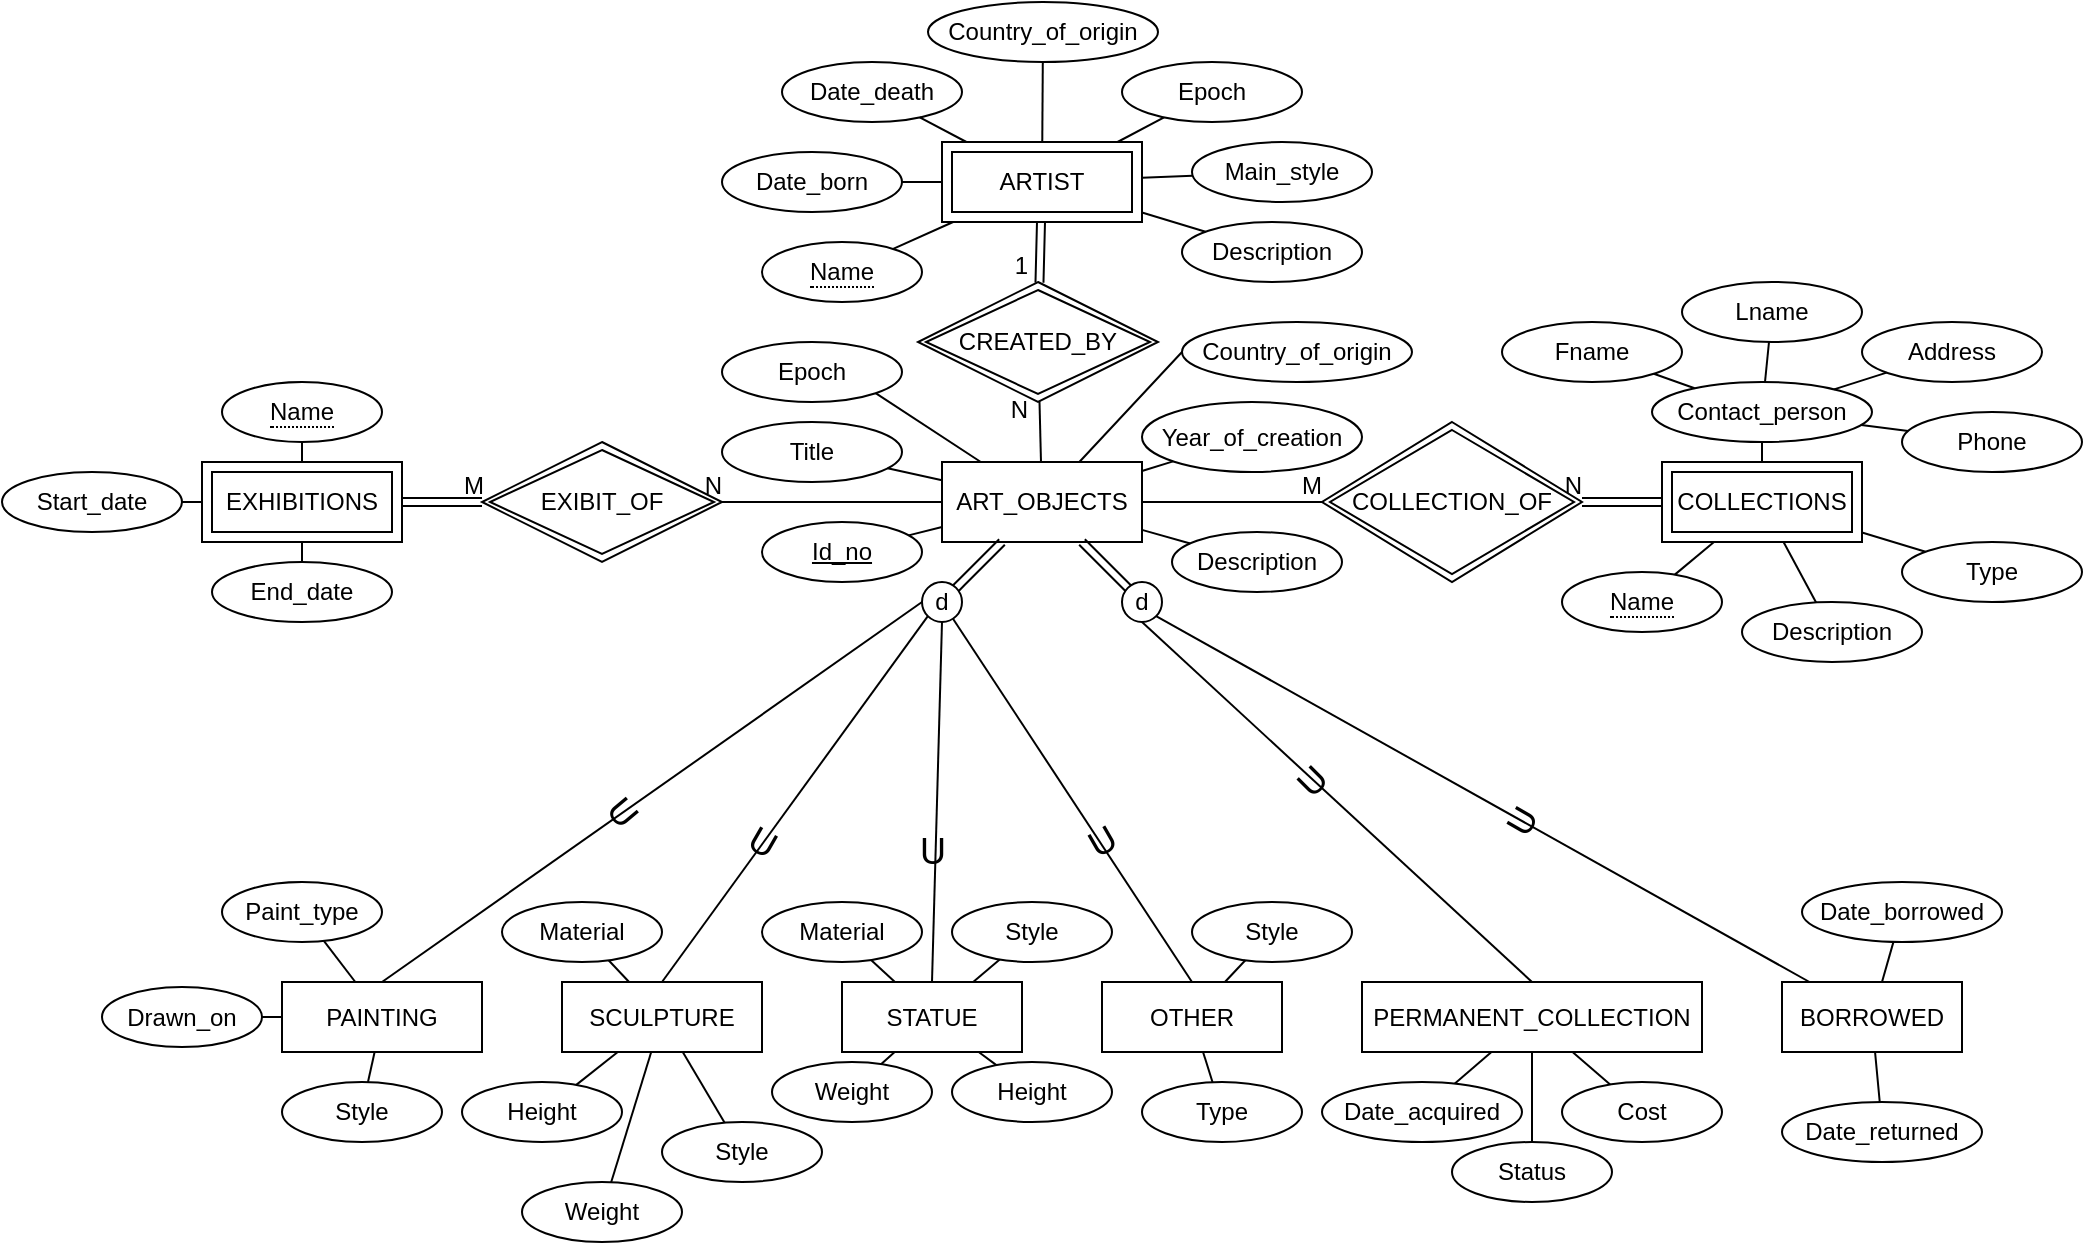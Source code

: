 <mxfile>
    <diagram id="CpEoeb-xe6c2a1d1m8OD" name="Page-1">
        <mxGraphModel dx="1072" dy="563" grid="1" gridSize="10" guides="1" tooltips="1" connect="1" arrows="1" fold="1" page="1" pageScale="1" pageWidth="1100" pageHeight="850" math="0" shadow="0">
            <root>
                <mxCell id="0"/>
                <mxCell id="1" parent="0"/>
                <mxCell id="3" value="ART_OBJECTS" style="whiteSpace=wrap;html=1;align=center;" parent="1" vertex="1">
                    <mxGeometry x="500" y="250" width="100" height="40" as="geometry"/>
                </mxCell>
                <mxCell id="4" value="" style="shape=link;html=1;rounded=0;startArrow=none;" parent="1" source="12" target="3" edge="1">
                    <mxGeometry relative="1" as="geometry">
                        <mxPoint x="500" y="320" as="sourcePoint"/>
                        <mxPoint x="540" y="340" as="targetPoint"/>
                        <Array as="points">
                            <mxPoint x="510" y="310"/>
                        </Array>
                    </mxGeometry>
                </mxCell>
                <mxCell id="7" value="" style="shape=link;html=1;rounded=0;" parent="1" source="3" edge="1">
                    <mxGeometry relative="1" as="geometry">
                        <mxPoint x="500" y="390" as="sourcePoint"/>
                        <mxPoint x="600" y="320" as="targetPoint"/>
                    </mxGeometry>
                </mxCell>
                <mxCell id="14" value="d" style="ellipse;whiteSpace=wrap;html=1;aspect=fixed;" parent="1" vertex="1">
                    <mxGeometry x="590" y="310" width="20" height="20" as="geometry"/>
                </mxCell>
                <mxCell id="16" value="" style="shape=link;html=1;rounded=0;endArrow=none;" parent="1" target="12" edge="1">
                    <mxGeometry relative="1" as="geometry">
                        <mxPoint x="500" y="320" as="sourcePoint"/>
                        <mxPoint x="530" y="290" as="targetPoint"/>
                        <Array as="points"/>
                    </mxGeometry>
                </mxCell>
                <mxCell id="12" value="d" style="ellipse;whiteSpace=wrap;html=1;aspect=fixed;" parent="1" vertex="1">
                    <mxGeometry x="490" y="310" width="20" height="20" as="geometry"/>
                </mxCell>
                <mxCell id="17" value="" style="endArrow=none;html=1;rounded=0;entryX=0.5;entryY=0;entryDx=0;entryDy=0;" parent="1" target="21" edge="1">
                    <mxGeometry relative="1" as="geometry">
                        <mxPoint x="500" y="330" as="sourcePoint"/>
                        <mxPoint x="500" y="400" as="targetPoint"/>
                    </mxGeometry>
                </mxCell>
                <mxCell id="18" value="" style="endArrow=none;html=1;rounded=0;exitX=0.5;exitY=1;exitDx=0;exitDy=0;entryX=0.5;entryY=0;entryDx=0;entryDy=0;" parent="1" source="14" target="28" edge="1">
                    <mxGeometry relative="1" as="geometry">
                        <mxPoint x="500" y="390" as="sourcePoint"/>
                        <mxPoint x="610" y="490" as="targetPoint"/>
                    </mxGeometry>
                </mxCell>
                <mxCell id="19" value="" style="endArrow=none;html=1;rounded=0;entryX=0;entryY=1;entryDx=0;entryDy=0;exitX=0.5;exitY=0;exitDx=0;exitDy=0;" parent="1" source="23" target="12" edge="1">
                    <mxGeometry relative="1" as="geometry">
                        <mxPoint x="430" y="400" as="sourcePoint"/>
                        <mxPoint x="660" y="390" as="targetPoint"/>
                    </mxGeometry>
                </mxCell>
                <mxCell id="20" value="" style="endArrow=none;html=1;rounded=0;exitX=0;exitY=0.5;exitDx=0;exitDy=0;entryX=0.5;entryY=0;entryDx=0;entryDy=0;" parent="1" source="12" target="24" edge="1">
                    <mxGeometry relative="1" as="geometry">
                        <mxPoint x="500" y="390" as="sourcePoint"/>
                        <mxPoint x="340" y="400" as="targetPoint"/>
                    </mxGeometry>
                </mxCell>
                <mxCell id="21" value="STATUE" style="whiteSpace=wrap;html=1;align=center;" parent="1" vertex="1">
                    <mxGeometry x="450" y="510" width="90" height="35" as="geometry"/>
                </mxCell>
                <mxCell id="23" value="SCULPTURE" style="whiteSpace=wrap;html=1;align=center;" parent="1" vertex="1">
                    <mxGeometry x="310" y="510" width="100" height="35" as="geometry"/>
                </mxCell>
                <mxCell id="24" value="PAINTING" style="whiteSpace=wrap;html=1;align=center;" parent="1" vertex="1">
                    <mxGeometry x="170" y="510" width="100" height="35" as="geometry"/>
                </mxCell>
                <mxCell id="28" value="PERMANENT_COLLECTION" style="whiteSpace=wrap;html=1;align=center;" parent="1" vertex="1">
                    <mxGeometry x="710" y="510" width="170" height="35" as="geometry"/>
                </mxCell>
                <mxCell id="29" value="" style="endArrow=none;html=1;rounded=0;exitX=1;exitY=1;exitDx=0;exitDy=0;" parent="1" source="14" target="30" edge="1">
                    <mxGeometry relative="1" as="geometry">
                        <mxPoint x="380" y="390" as="sourcePoint"/>
                        <mxPoint x="730" y="510" as="targetPoint"/>
                    </mxGeometry>
                </mxCell>
                <mxCell id="30" value="BORROWED" style="whiteSpace=wrap;html=1;align=center;" parent="1" vertex="1">
                    <mxGeometry x="920" y="510" width="90" height="35" as="geometry"/>
                </mxCell>
                <mxCell id="31" value="OTHER" style="whiteSpace=wrap;html=1;align=center;" parent="1" vertex="1">
                    <mxGeometry x="580" y="510" width="90" height="35" as="geometry"/>
                </mxCell>
                <mxCell id="32" value="" style="endArrow=none;html=1;rounded=0;entryX=0.5;entryY=0;entryDx=0;entryDy=0;" parent="1" source="12" target="31" edge="1">
                    <mxGeometry relative="1" as="geometry">
                        <mxPoint x="490" y="490" as="sourcePoint"/>
                        <mxPoint x="650" y="490" as="targetPoint"/>
                    </mxGeometry>
                </mxCell>
                <mxCell id="33" value="Id_no" style="ellipse;whiteSpace=wrap;html=1;align=center;fontStyle=4;" parent="1" vertex="1">
                    <mxGeometry x="410" y="280" width="80" height="30" as="geometry"/>
                </mxCell>
                <mxCell id="37" value="Year_of_creation" style="ellipse;whiteSpace=wrap;html=1;align=center;" parent="1" vertex="1">
                    <mxGeometry x="600" y="220" width="110" height="35" as="geometry"/>
                </mxCell>
                <mxCell id="38" value="Title" style="ellipse;whiteSpace=wrap;html=1;align=center;" parent="1" vertex="1">
                    <mxGeometry x="390" y="230" width="90" height="30" as="geometry"/>
                </mxCell>
                <mxCell id="39" value="Description" style="ellipse;whiteSpace=wrap;html=1;align=center;" parent="1" vertex="1">
                    <mxGeometry x="615" y="285" width="85" height="30" as="geometry"/>
                </mxCell>
                <mxCell id="40" value="" style="endArrow=none;html=1;rounded=0;" parent="1" source="33" target="3" edge="1">
                    <mxGeometry relative="1" as="geometry">
                        <mxPoint x="500" y="410" as="sourcePoint"/>
                        <mxPoint x="660" y="410" as="targetPoint"/>
                    </mxGeometry>
                </mxCell>
                <mxCell id="42" value="" style="endArrow=none;html=1;rounded=0;" parent="1" source="38" target="3" edge="1">
                    <mxGeometry relative="1" as="geometry">
                        <mxPoint x="500" y="410" as="sourcePoint"/>
                        <mxPoint x="660" y="410" as="targetPoint"/>
                    </mxGeometry>
                </mxCell>
                <mxCell id="43" value="" style="endArrow=none;html=1;rounded=0;" parent="1" source="37" target="3" edge="1">
                    <mxGeometry relative="1" as="geometry">
                        <mxPoint x="500" y="410" as="sourcePoint"/>
                        <mxPoint x="660" y="410" as="targetPoint"/>
                    </mxGeometry>
                </mxCell>
                <mxCell id="44" value="" style="endArrow=none;html=1;rounded=0;" parent="1" source="39" target="3" edge="1">
                    <mxGeometry relative="1" as="geometry">
                        <mxPoint x="500" y="410" as="sourcePoint"/>
                        <mxPoint x="660" y="410" as="targetPoint"/>
                    </mxGeometry>
                </mxCell>
                <mxCell id="45" value="Paint_type" style="ellipse;whiteSpace=wrap;html=1;align=center;" parent="1" vertex="1">
                    <mxGeometry x="140" y="460" width="80" height="30" as="geometry"/>
                </mxCell>
                <mxCell id="46" value="Drawn_on" style="ellipse;whiteSpace=wrap;html=1;align=center;" parent="1" vertex="1">
                    <mxGeometry x="80" y="512.5" width="80" height="30" as="geometry"/>
                </mxCell>
                <mxCell id="47" value="Style" style="ellipse;whiteSpace=wrap;html=1;align=center;" parent="1" vertex="1">
                    <mxGeometry x="170" y="560" width="80" height="30" as="geometry"/>
                </mxCell>
                <mxCell id="48" value="" style="endArrow=none;html=1;rounded=0;" parent="1" source="45" target="24" edge="1">
                    <mxGeometry relative="1" as="geometry">
                        <mxPoint x="160" y="410" as="sourcePoint"/>
                        <mxPoint x="320" y="410" as="targetPoint"/>
                    </mxGeometry>
                </mxCell>
                <mxCell id="49" value="" style="endArrow=none;html=1;rounded=0;" parent="1" source="46" target="24" edge="1">
                    <mxGeometry relative="1" as="geometry">
                        <mxPoint x="160" y="410" as="sourcePoint"/>
                        <mxPoint x="320" y="410" as="targetPoint"/>
                    </mxGeometry>
                </mxCell>
                <mxCell id="50" value="" style="endArrow=none;html=1;rounded=0;" parent="1" source="47" target="24" edge="1">
                    <mxGeometry relative="1" as="geometry">
                        <mxPoint x="160" y="410" as="sourcePoint"/>
                        <mxPoint x="320" y="410" as="targetPoint"/>
                    </mxGeometry>
                </mxCell>
                <mxCell id="51" value="" style="endArrow=none;html=1;rounded=0;" parent="1" source="23" target="52" edge="1">
                    <mxGeometry relative="1" as="geometry">
                        <mxPoint x="300" y="410" as="sourcePoint"/>
                        <mxPoint x="300" y="570" as="targetPoint"/>
                    </mxGeometry>
                </mxCell>
                <mxCell id="52" value="Material" style="ellipse;whiteSpace=wrap;html=1;align=center;" parent="1" vertex="1">
                    <mxGeometry x="280" y="470" width="80" height="30" as="geometry"/>
                </mxCell>
                <mxCell id="53" value="" style="endArrow=none;html=1;rounded=0;" parent="1" source="23" target="56" edge="1">
                    <mxGeometry relative="1" as="geometry">
                        <mxPoint x="130" y="410" as="sourcePoint"/>
                        <mxPoint x="320" y="610" as="targetPoint"/>
                    </mxGeometry>
                </mxCell>
                <mxCell id="54" value="" style="endArrow=none;html=1;rounded=0;" parent="1" source="23" target="58" edge="1">
                    <mxGeometry relative="1" as="geometry">
                        <mxPoint x="130" y="410" as="sourcePoint"/>
                        <mxPoint x="390" y="620" as="targetPoint"/>
                    </mxGeometry>
                </mxCell>
                <mxCell id="55" value="" style="endArrow=none;html=1;rounded=0;" parent="1" source="23" target="59" edge="1">
                    <mxGeometry relative="1" as="geometry">
                        <mxPoint x="130" y="410" as="sourcePoint"/>
                        <mxPoint x="400" y="590" as="targetPoint"/>
                    </mxGeometry>
                </mxCell>
                <mxCell id="56" value="Height&lt;span style=&quot;color: rgba(0, 0, 0, 0); font-family: monospace; font-size: 0px; text-align: start;&quot;&gt;%3CmxGraphModel%3E%3Croot%3E%3CmxCell%20id%3D%220%22%2F%3E%3CmxCell%20id%3D%221%22%20parent%3D%220%22%2F%3E%3CmxCell%20id%3D%222%22%20value%3D%22Paint_type%22%20style%3D%22ellipse%3BwhiteSpace%3Dwrap%3Bhtml%3D1%3Balign%3Dcenter%3B%22%20vertex%3D%221%22%20parent%3D%221%22%3E%3CmxGeometry%20x%3D%22110%22%20y%3D%22570%22%20width%3D%2280%22%20height%3D%2230%22%20as%3D%22geometry%22%2F%3E%3C%2FmxCell%3E%3C%2Froot%3E%3C%2FmxGraphModel%3E&lt;/span&gt;" style="ellipse;whiteSpace=wrap;html=1;align=center;" parent="1" vertex="1">
                    <mxGeometry x="260" y="560" width="80" height="30" as="geometry"/>
                </mxCell>
                <mxCell id="58" value="Weight" style="ellipse;whiteSpace=wrap;html=1;align=center;" parent="1" vertex="1">
                    <mxGeometry x="290" y="610" width="80" height="30" as="geometry"/>
                </mxCell>
                <mxCell id="59" value="Style" style="ellipse;whiteSpace=wrap;html=1;align=center;" parent="1" vertex="1">
                    <mxGeometry x="360" y="580" width="80" height="30" as="geometry"/>
                </mxCell>
                <mxCell id="61" value="Material" style="ellipse;whiteSpace=wrap;html=1;align=center;" parent="1" vertex="1">
                    <mxGeometry x="410" y="470" width="80" height="30" as="geometry"/>
                </mxCell>
                <mxCell id="62" value="Height&lt;span style=&quot;color: rgba(0, 0, 0, 0); font-family: monospace; font-size: 0px; text-align: start;&quot;&gt;%3CmxGraphModel%3E%3Croot%3E%3CmxCell%20id%3D%220%22%2F%3E%3CmxCell%20id%3D%221%22%20parent%3D%220%22%2F%3E%3CmxCell%20id%3D%222%22%20value%3D%22Paint_type%22%20style%3D%22ellipse%3BwhiteSpace%3Dwrap%3Bhtml%3D1%3Balign%3Dcenter%3B%22%20vertex%3D%221%22%20parent%3D%221%22%3E%3CmxGeometry%20x%3D%22110%22%20y%3D%22570%22%20width%3D%2280%22%20height%3D%2230%22%20as%3D%22geometry%22%2F%3E%3C%2FmxCell%3E%3C%2Froot%3E%3C%2FmxGraphModel%3E&lt;/span&gt;" style="ellipse;whiteSpace=wrap;html=1;align=center;" parent="1" vertex="1">
                    <mxGeometry x="505" y="550" width="80" height="30" as="geometry"/>
                </mxCell>
                <mxCell id="63" value="Weight" style="ellipse;whiteSpace=wrap;html=1;align=center;" parent="1" vertex="1">
                    <mxGeometry x="415" y="550" width="80" height="30" as="geometry"/>
                </mxCell>
                <mxCell id="64" value="Style" style="ellipse;whiteSpace=wrap;html=1;align=center;" parent="1" vertex="1">
                    <mxGeometry x="505" y="470" width="80" height="30" as="geometry"/>
                </mxCell>
                <mxCell id="65" value="" style="endArrow=none;html=1;rounded=0;" parent="1" source="61" target="21" edge="1">
                    <mxGeometry relative="1" as="geometry">
                        <mxPoint x="400" y="510" as="sourcePoint"/>
                        <mxPoint x="560" y="510" as="targetPoint"/>
                    </mxGeometry>
                </mxCell>
                <mxCell id="66" value="" style="endArrow=none;html=1;rounded=0;" parent="1" source="62" target="21" edge="1">
                    <mxGeometry relative="1" as="geometry">
                        <mxPoint x="400" y="510" as="sourcePoint"/>
                        <mxPoint x="560" y="510" as="targetPoint"/>
                    </mxGeometry>
                </mxCell>
                <mxCell id="67" value="" style="endArrow=none;html=1;rounded=0;" parent="1" source="63" target="21" edge="1">
                    <mxGeometry relative="1" as="geometry">
                        <mxPoint x="460" y="510" as="sourcePoint"/>
                        <mxPoint x="620" y="510" as="targetPoint"/>
                    </mxGeometry>
                </mxCell>
                <mxCell id="68" value="" style="endArrow=none;html=1;rounded=0;" parent="1" source="21" edge="1">
                    <mxGeometry relative="1" as="geometry">
                        <mxPoint x="370" y="510" as="sourcePoint"/>
                        <mxPoint x="530" y="510" as="targetPoint"/>
                    </mxGeometry>
                </mxCell>
                <mxCell id="69" value="" style="endArrow=none;html=1;rounded=0;" parent="1" source="21" edge="1">
                    <mxGeometry relative="1" as="geometry">
                        <mxPoint x="370" y="510" as="sourcePoint"/>
                        <mxPoint x="530" y="510" as="targetPoint"/>
                    </mxGeometry>
                </mxCell>
                <mxCell id="70" value="" style="endArrow=none;html=1;rounded=0;" parent="1" source="21" target="64" edge="1">
                    <mxGeometry relative="1" as="geometry">
                        <mxPoint x="370" y="510" as="sourcePoint"/>
                        <mxPoint x="530" y="510" as="targetPoint"/>
                    </mxGeometry>
                </mxCell>
                <mxCell id="71" value="Type" style="ellipse;whiteSpace=wrap;html=1;align=center;" parent="1" vertex="1">
                    <mxGeometry x="600" y="560" width="80" height="30" as="geometry"/>
                </mxCell>
                <mxCell id="72" value="Style" style="ellipse;whiteSpace=wrap;html=1;align=center;" parent="1" vertex="1">
                    <mxGeometry x="625" y="470" width="80" height="30" as="geometry"/>
                </mxCell>
                <mxCell id="75" value="" style="endArrow=none;html=1;rounded=0;" parent="1" source="31" target="71" edge="1">
                    <mxGeometry relative="1" as="geometry">
                        <mxPoint x="540" y="510" as="sourcePoint"/>
                        <mxPoint x="700" y="510" as="targetPoint"/>
                    </mxGeometry>
                </mxCell>
                <mxCell id="76" value="" style="endArrow=none;html=1;rounded=0;" parent="1" source="31" target="72" edge="1">
                    <mxGeometry relative="1" as="geometry">
                        <mxPoint x="540" y="510" as="sourcePoint"/>
                        <mxPoint x="700" y="510" as="targetPoint"/>
                    </mxGeometry>
                </mxCell>
                <mxCell id="77" value="" style="endArrow=none;html=1;rounded=0;" parent="1" source="78" target="28" edge="1">
                    <mxGeometry relative="1" as="geometry">
                        <mxPoint x="750" y="640" as="sourcePoint"/>
                        <mxPoint x="880" y="510" as="targetPoint"/>
                    </mxGeometry>
                </mxCell>
                <mxCell id="78" value="Date_acquired" style="ellipse;whiteSpace=wrap;html=1;align=center;" parent="1" vertex="1">
                    <mxGeometry x="690" y="560" width="100" height="30" as="geometry"/>
                </mxCell>
                <mxCell id="79" value="Status" style="ellipse;whiteSpace=wrap;html=1;align=center;" parent="1" vertex="1">
                    <mxGeometry x="755" y="590" width="80" height="30" as="geometry"/>
                </mxCell>
                <mxCell id="80" value="" style="endArrow=none;html=1;rounded=0;" parent="1" source="79" target="28" edge="1">
                    <mxGeometry relative="1" as="geometry">
                        <mxPoint x="720" y="510" as="sourcePoint"/>
                        <mxPoint x="880" y="510" as="targetPoint"/>
                    </mxGeometry>
                </mxCell>
                <mxCell id="83" value="" style="endArrow=none;html=1;rounded=0;" parent="1" source="28" target="84" edge="1">
                    <mxGeometry relative="1" as="geometry">
                        <mxPoint x="720" y="610" as="sourcePoint"/>
                        <mxPoint x="850" y="570" as="targetPoint"/>
                    </mxGeometry>
                </mxCell>
                <mxCell id="84" value="Cost" style="ellipse;whiteSpace=wrap;html=1;align=center;" parent="1" vertex="1">
                    <mxGeometry x="810" y="560" width="80" height="30" as="geometry"/>
                </mxCell>
                <mxCell id="85" value="Date_borrowed" style="ellipse;whiteSpace=wrap;html=1;align=center;" parent="1" vertex="1">
                    <mxGeometry x="930" y="460" width="100" height="30" as="geometry"/>
                </mxCell>
                <mxCell id="86" value="Date_returned" style="ellipse;whiteSpace=wrap;html=1;align=center;" parent="1" vertex="1">
                    <mxGeometry x="920" y="570" width="100" height="30" as="geometry"/>
                </mxCell>
                <mxCell id="87" value="" style="endArrow=none;html=1;rounded=0;" parent="1" source="30" target="85" edge="1">
                    <mxGeometry relative="1" as="geometry">
                        <mxPoint x="740" y="310" as="sourcePoint"/>
                        <mxPoint x="900" y="310" as="targetPoint"/>
                    </mxGeometry>
                </mxCell>
                <mxCell id="88" value="" style="endArrow=none;html=1;rounded=0;" parent="1" source="86" target="30" edge="1">
                    <mxGeometry relative="1" as="geometry">
                        <mxPoint x="740" y="310" as="sourcePoint"/>
                        <mxPoint x="900" y="310" as="targetPoint"/>
                    </mxGeometry>
                </mxCell>
                <mxCell id="96" value="EXIBIT_OF" style="shape=rhombus;double=1;perimeter=rhombusPerimeter;whiteSpace=wrap;html=1;align=center;" parent="1" vertex="1">
                    <mxGeometry x="270" y="240" width="120" height="60" as="geometry"/>
                </mxCell>
                <mxCell id="99" value="" style="endArrow=none;html=1;rounded=0;" parent="1" source="3" target="96" edge="1">
                    <mxGeometry relative="1" as="geometry">
                        <mxPoint x="470" y="410" as="sourcePoint"/>
                        <mxPoint x="630" y="410" as="targetPoint"/>
                    </mxGeometry>
                </mxCell>
                <mxCell id="100" value="N" style="resizable=0;html=1;align=right;verticalAlign=bottom;" parent="99" connectable="0" vertex="1">
                    <mxGeometry x="1" relative="1" as="geometry"/>
                </mxCell>
                <mxCell id="103" value="EXHIBITIONS" style="shape=ext;margin=3;double=1;whiteSpace=wrap;html=1;align=center;" parent="1" vertex="1">
                    <mxGeometry x="130" y="250" width="100" height="40" as="geometry"/>
                </mxCell>
                <mxCell id="104" value="&lt;span style=&quot;border-bottom: 1px dotted&quot;&gt;Name&lt;/span&gt;" style="ellipse;whiteSpace=wrap;html=1;align=center;" parent="1" vertex="1">
                    <mxGeometry x="140" y="210" width="80" height="30" as="geometry"/>
                </mxCell>
                <mxCell id="105" value="" style="endArrow=none;html=1;rounded=0;" parent="1" source="104" target="103" edge="1">
                    <mxGeometry relative="1" as="geometry">
                        <mxPoint x="270" y="410" as="sourcePoint"/>
                        <mxPoint x="430" y="410" as="targetPoint"/>
                    </mxGeometry>
                </mxCell>
                <mxCell id="106" value="" style="endArrow=none;html=1;rounded=0;" parent="1" source="103" target="107" edge="1">
                    <mxGeometry relative="1" as="geometry">
                        <mxPoint x="270" y="410" as="sourcePoint"/>
                        <mxPoint x="100" y="270" as="targetPoint"/>
                    </mxGeometry>
                </mxCell>
                <mxCell id="107" value="Start_date" style="ellipse;whiteSpace=wrap;html=1;align=center;" parent="1" vertex="1">
                    <mxGeometry x="30" y="255" width="90" height="30" as="geometry"/>
                </mxCell>
                <mxCell id="108" value="End_date" style="ellipse;whiteSpace=wrap;html=1;align=center;" parent="1" vertex="1">
                    <mxGeometry x="135" y="300" width="90" height="30" as="geometry"/>
                </mxCell>
                <mxCell id="109" value="" style="endArrow=none;html=1;rounded=0;" parent="1" source="103" target="108" edge="1">
                    <mxGeometry relative="1" as="geometry">
                        <mxPoint x="270" y="410" as="sourcePoint"/>
                        <mxPoint x="430" y="410" as="targetPoint"/>
                    </mxGeometry>
                </mxCell>
                <mxCell id="112" value="" style="endArrow=none;html=1;rounded=0;" parent="1" source="3" target="167" edge="1">
                    <mxGeometry relative="1" as="geometry">
                        <mxPoint x="500" y="410" as="sourcePoint"/>
                        <mxPoint x="700" y="270" as="targetPoint"/>
                    </mxGeometry>
                </mxCell>
                <mxCell id="113" value="M" style="resizable=0;html=1;align=right;verticalAlign=bottom;" parent="112" connectable="0" vertex="1">
                    <mxGeometry x="1" relative="1" as="geometry"/>
                </mxCell>
                <mxCell id="117" value="" style="shape=link;html=1;rounded=0;" parent="1" source="173" target="167" edge="1">
                    <mxGeometry relative="1" as="geometry">
                        <mxPoint x="860" y="270" as="sourcePoint"/>
                        <mxPoint x="820" y="270" as="targetPoint"/>
                    </mxGeometry>
                </mxCell>
                <mxCell id="118" value="N" style="resizable=0;html=1;align=right;verticalAlign=bottom;" parent="117" connectable="0" vertex="1">
                    <mxGeometry x="1" relative="1" as="geometry"/>
                </mxCell>
                <mxCell id="121" value="" style="shape=link;html=1;rounded=0;" parent="1" source="103" target="96" edge="1">
                    <mxGeometry relative="1" as="geometry">
                        <mxPoint x="500" y="270" as="sourcePoint"/>
                        <mxPoint x="330" y="270" as="targetPoint"/>
                    </mxGeometry>
                </mxCell>
                <mxCell id="122" value="M" style="resizable=0;html=1;align=right;verticalAlign=bottom;" parent="121" connectable="0" vertex="1">
                    <mxGeometry x="1" relative="1" as="geometry">
                        <mxPoint x="1" as="offset"/>
                    </mxGeometry>
                </mxCell>
                <mxCell id="124" value="Contact_person" style="ellipse;whiteSpace=wrap;html=1;align=center;" parent="1" vertex="1">
                    <mxGeometry x="855" y="210" width="110" height="30" as="geometry"/>
                </mxCell>
                <mxCell id="125" value="" style="endArrow=none;html=1;rounded=0;" parent="1" source="173" target="124" edge="1">
                    <mxGeometry relative="1" as="geometry">
                        <mxPoint x="881.111" y="250" as="sourcePoint"/>
                        <mxPoint x="760" y="340" as="targetPoint"/>
                    </mxGeometry>
                </mxCell>
                <mxCell id="126" value="" style="endArrow=none;html=1;rounded=0;" parent="1" source="124" target="127" edge="1">
                    <mxGeometry relative="1" as="geometry">
                        <mxPoint x="960" y="263.478" as="sourcePoint"/>
                        <mxPoint x="840" y="180" as="targetPoint"/>
                    </mxGeometry>
                </mxCell>
                <mxCell id="127" value="Phone" style="ellipse;whiteSpace=wrap;html=1;align=center;" parent="1" vertex="1">
                    <mxGeometry x="980" y="225" width="90" height="30" as="geometry"/>
                </mxCell>
                <mxCell id="128" value="" style="endArrow=none;html=1;rounded=0;" parent="1" source="173" target="171" edge="1">
                    <mxGeometry relative="1" as="geometry">
                        <mxPoint x="886" y="290" as="sourcePoint"/>
                        <mxPoint x="870.491" y="305.917" as="targetPoint"/>
                    </mxGeometry>
                </mxCell>
                <mxCell id="129" value="Address" style="ellipse;whiteSpace=wrap;html=1;align=center;" parent="1" vertex="1">
                    <mxGeometry x="960" y="180" width="90" height="30" as="geometry"/>
                </mxCell>
                <mxCell id="130" value="" style="endArrow=none;html=1;rounded=0;" parent="1" source="124" target="129" edge="1">
                    <mxGeometry relative="1" as="geometry">
                        <mxPoint x="930" y="250" as="sourcePoint"/>
                        <mxPoint x="1030" y="250" as="targetPoint"/>
                    </mxGeometry>
                </mxCell>
                <mxCell id="132" value="" style="endArrow=none;html=1;rounded=0;" parent="1" source="173" target="144" edge="1">
                    <mxGeometry relative="1" as="geometry">
                        <mxPoint x="960" y="285.217" as="sourcePoint"/>
                        <mxPoint x="990" y="290" as="targetPoint"/>
                    </mxGeometry>
                </mxCell>
                <mxCell id="139" value="" style="shape=link;html=1;rounded=0;" parent="1" source="172" target="168" edge="1">
                    <mxGeometry relative="1" as="geometry">
                        <mxPoint x="549.5" y="130" as="sourcePoint"/>
                        <mxPoint x="550" y="160" as="targetPoint"/>
                    </mxGeometry>
                </mxCell>
                <mxCell id="140" value="1" style="resizable=0;html=1;align=right;verticalAlign=bottom;" parent="139" connectable="0" vertex="1">
                    <mxGeometry x="1" relative="1" as="geometry">
                        <mxPoint x="-5" as="offset"/>
                    </mxGeometry>
                </mxCell>
                <mxCell id="142" value="Date_born" style="ellipse;whiteSpace=wrap;html=1;align=center;" parent="1" vertex="1">
                    <mxGeometry x="390" y="95" width="90" height="30" as="geometry"/>
                </mxCell>
                <mxCell id="144" value="Type" style="ellipse;whiteSpace=wrap;html=1;align=center;" parent="1" vertex="1">
                    <mxGeometry x="980" y="290" width="90" height="30" as="geometry"/>
                </mxCell>
                <mxCell id="145" value="" style="endArrow=none;html=1;rounded=0;" parent="1" source="173" target="146" edge="1">
                    <mxGeometry relative="1" as="geometry">
                        <mxPoint x="920.769" y="290" as="sourcePoint"/>
                        <mxPoint x="940" y="310" as="targetPoint"/>
                    </mxGeometry>
                </mxCell>
                <mxCell id="146" value="Description" style="ellipse;whiteSpace=wrap;html=1;align=center;" parent="1" vertex="1">
                    <mxGeometry x="900" y="320" width="90" height="30" as="geometry"/>
                </mxCell>
                <mxCell id="147" value="Date_death" style="ellipse;whiteSpace=wrap;html=1;align=center;" parent="1" vertex="1">
                    <mxGeometry x="420" y="50" width="90" height="30" as="geometry"/>
                </mxCell>
                <mxCell id="148" value="" style="endArrow=none;html=1;rounded=0;" parent="1" source="170" target="172" edge="1">
                    <mxGeometry relative="1" as="geometry">
                        <mxPoint x="476.611" y="142.904" as="sourcePoint"/>
                        <mxPoint x="506.889" y="130" as="targetPoint"/>
                    </mxGeometry>
                </mxCell>
                <mxCell id="149" value="" style="endArrow=none;html=1;rounded=0;" parent="1" source="142" target="172" edge="1">
                    <mxGeometry relative="1" as="geometry">
                        <mxPoint x="450" y="240" as="sourcePoint"/>
                        <mxPoint x="500" y="110" as="targetPoint"/>
                    </mxGeometry>
                </mxCell>
                <mxCell id="150" value="" style="endArrow=none;html=1;rounded=0;" parent="1" source="147" target="172" edge="1">
                    <mxGeometry relative="1" as="geometry">
                        <mxPoint x="450" y="240" as="sourcePoint"/>
                        <mxPoint x="512.222" y="90" as="targetPoint"/>
                    </mxGeometry>
                </mxCell>
                <mxCell id="151" value="" style="endArrow=none;html=1;rounded=0;" parent="1" source="172" target="153" edge="1">
                    <mxGeometry relative="1" as="geometry">
                        <mxPoint x="550.167" y="90" as="sourcePoint"/>
                        <mxPoint x="510" y="40" as="targetPoint"/>
                    </mxGeometry>
                </mxCell>
                <mxCell id="153" value="Country_of_origin" style="ellipse;whiteSpace=wrap;html=1;align=center;" parent="1" vertex="1">
                    <mxGeometry x="493" y="20" width="115" height="30" as="geometry"/>
                </mxCell>
                <mxCell id="154" value="" style="endArrow=none;html=1;rounded=0;" parent="1" source="172" target="155" edge="1">
                    <mxGeometry relative="1" as="geometry">
                        <mxPoint x="587.778" y="90" as="sourcePoint"/>
                        <mxPoint x="550" y="70" as="targetPoint"/>
                    </mxGeometry>
                </mxCell>
                <mxCell id="155" value="Epoch" style="ellipse;whiteSpace=wrap;html=1;align=center;" parent="1" vertex="1">
                    <mxGeometry x="590" y="50" width="90" height="30" as="geometry"/>
                </mxCell>
                <mxCell id="156" value="" style="endArrow=none;html=1;rounded=0;" parent="1" source="172" target="157" edge="1">
                    <mxGeometry relative="1" as="geometry">
                        <mxPoint x="600" y="107.917" as="sourcePoint"/>
                        <mxPoint x="640" y="80" as="targetPoint"/>
                    </mxGeometry>
                </mxCell>
                <mxCell id="157" value="Main_style&lt;span style=&quot;color: rgba(0, 0, 0, 0); font-family: monospace; font-size: 0px; text-align: start;&quot;&gt;%3CmxGraphModel%3E%3Croot%3E%3CmxCell%20id%3D%220%22%2F%3E%3CmxCell%20id%3D%221%22%20parent%3D%220%22%2F%3E%3CmxCell%20id%3D%222%22%20value%3D%22Date_death%22%20style%3D%22ellipse%3BwhiteSpace%3Dwrap%3Bhtml%3D1%3Balign%3Dcenter%3B%22%20vertex%3D%221%22%20parent%3D%221%22%3E%3CmxGeometry%20x%3D%22405%22%20y%3D%2260%22%20width%3D%2290%22%20height%3D%2230%22%20as%3D%22geometry%22%2F%3E%3C%2FmxCell%3E%3C%2Froot%3E%3C%2FmxGraphModel%3E&lt;/span&gt;" style="ellipse;whiteSpace=wrap;html=1;align=center;" parent="1" vertex="1">
                    <mxGeometry x="625" y="90" width="90" height="30" as="geometry"/>
                </mxCell>
                <mxCell id="158" value="Description" style="ellipse;whiteSpace=wrap;html=1;align=center;" parent="1" vertex="1">
                    <mxGeometry x="620" y="130" width="90" height="30" as="geometry"/>
                </mxCell>
                <mxCell id="160" value="" style="endArrow=none;html=1;rounded=0;" parent="1" source="172" target="158" edge="1">
                    <mxGeometry relative="1" as="geometry">
                        <mxPoint x="600" y="125.217" as="sourcePoint"/>
                        <mxPoint x="610" y="240" as="targetPoint"/>
                    </mxGeometry>
                </mxCell>
                <mxCell id="161" value="" style="endArrow=none;html=1;rounded=0;" parent="1" source="3" target="168" edge="1">
                    <mxGeometry relative="1" as="geometry">
                        <mxPoint x="580" y="240" as="sourcePoint"/>
                        <mxPoint x="550" y="220" as="targetPoint"/>
                    </mxGeometry>
                </mxCell>
                <mxCell id="162" value="N" style="resizable=0;html=1;align=right;verticalAlign=bottom;" parent="161" connectable="0" vertex="1">
                    <mxGeometry x="1" relative="1" as="geometry">
                        <mxPoint x="-5" y="13" as="offset"/>
                    </mxGeometry>
                </mxCell>
                <mxCell id="163" value="Epoch" style="ellipse;whiteSpace=wrap;html=1;align=center;" parent="1" vertex="1">
                    <mxGeometry x="390" y="190" width="90" height="30" as="geometry"/>
                </mxCell>
                <mxCell id="164" value="Country_of_origin" style="ellipse;whiteSpace=wrap;html=1;align=center;" parent="1" vertex="1">
                    <mxGeometry x="620" y="180" width="115" height="30" as="geometry"/>
                </mxCell>
                <mxCell id="165" value="" style="endArrow=none;html=1;rounded=0;entryX=0;entryY=0.5;entryDx=0;entryDy=0;" parent="1" source="3" target="164" edge="1">
                    <mxGeometry relative="1" as="geometry">
                        <mxPoint x="580" y="240" as="sourcePoint"/>
                        <mxPoint x="740" y="240" as="targetPoint"/>
                    </mxGeometry>
                </mxCell>
                <mxCell id="166" value="" style="endArrow=none;html=1;rounded=0;entryX=1;entryY=1;entryDx=0;entryDy=0;" parent="1" source="3" target="163" edge="1">
                    <mxGeometry relative="1" as="geometry">
                        <mxPoint x="580" y="240" as="sourcePoint"/>
                        <mxPoint x="740" y="240" as="targetPoint"/>
                    </mxGeometry>
                </mxCell>
                <mxCell id="167" value="COLLECTION_OF" style="shape=rhombus;double=1;perimeter=rhombusPerimeter;whiteSpace=wrap;html=1;align=center;" parent="1" vertex="1">
                    <mxGeometry x="690" y="230" width="130" height="80" as="geometry"/>
                </mxCell>
                <mxCell id="168" value="CREATED_BY" style="shape=rhombus;double=1;perimeter=rhombusPerimeter;whiteSpace=wrap;html=1;align=center;" parent="1" vertex="1">
                    <mxGeometry x="488" y="160" width="120" height="60" as="geometry"/>
                </mxCell>
                <mxCell id="170" value="&lt;span style=&quot;border-bottom: 1px dotted&quot;&gt;Name&lt;/span&gt;" style="ellipse;whiteSpace=wrap;html=1;align=center;" parent="1" vertex="1">
                    <mxGeometry x="410" y="140" width="80" height="30" as="geometry"/>
                </mxCell>
                <mxCell id="171" value="&lt;span style=&quot;border-bottom: 1px dotted&quot;&gt;Name&lt;/span&gt;" style="ellipse;whiteSpace=wrap;html=1;align=center;" parent="1" vertex="1">
                    <mxGeometry x="810" y="305" width="80" height="30" as="geometry"/>
                </mxCell>
                <mxCell id="172" value="ARTIST" style="shape=ext;margin=3;double=1;whiteSpace=wrap;html=1;align=center;" parent="1" vertex="1">
                    <mxGeometry x="500" y="90" width="100" height="40" as="geometry"/>
                </mxCell>
                <mxCell id="173" value="COLLECTIONS" style="shape=ext;margin=3;double=1;whiteSpace=wrap;html=1;align=center;" parent="1" vertex="1">
                    <mxGeometry x="860" y="250" width="100" height="40" as="geometry"/>
                </mxCell>
                <mxCell id="175" value="" style="endArrow=none;html=1;rounded=0;" parent="1" source="124" target="176" edge="1">
                    <mxGeometry relative="1" as="geometry">
                        <mxPoint x="490" y="240" as="sourcePoint"/>
                        <mxPoint x="860.041" y="198.355" as="targetPoint"/>
                    </mxGeometry>
                </mxCell>
                <mxCell id="176" value="Fname" style="ellipse;whiteSpace=wrap;html=1;align=center;" parent="1" vertex="1">
                    <mxGeometry x="780" y="180" width="90" height="30" as="geometry"/>
                </mxCell>
                <mxCell id="177" value="Lname" style="ellipse;whiteSpace=wrap;html=1;align=center;" parent="1" vertex="1">
                    <mxGeometry x="870" y="160" width="90" height="30" as="geometry"/>
                </mxCell>
                <mxCell id="178" value="" style="endArrow=none;html=1;rounded=0;" parent="1" source="124" target="177" edge="1">
                    <mxGeometry relative="1" as="geometry">
                        <mxPoint x="470" y="290" as="sourcePoint"/>
                        <mxPoint x="630" y="290" as="targetPoint"/>
                    </mxGeometry>
                </mxCell>
                <mxCell id="183" value="&lt;font style=&quot;font-size: 18px;&quot;&gt;U&lt;/font&gt;" style="text;html=1;align=center;verticalAlign=middle;resizable=0;points=[];autosize=1;strokeColor=none;fillColor=none;rotation=50;" parent="1" vertex="1">
                    <mxGeometry x="320" y="405" width="40" height="40" as="geometry"/>
                </mxCell>
                <mxCell id="187" value="&lt;font style=&quot;font-size: 18px;&quot;&gt;U&lt;/font&gt;" style="text;html=1;align=center;verticalAlign=middle;resizable=0;points=[];autosize=1;strokeColor=none;fillColor=none;rotation=30;" parent="1" vertex="1">
                    <mxGeometry x="390" y="420" width="40" height="40" as="geometry"/>
                </mxCell>
                <mxCell id="188" value="&lt;font style=&quot;font-size: 18px;&quot;&gt;U&lt;/font&gt;" style="text;html=1;align=center;verticalAlign=middle;resizable=0;points=[];autosize=1;strokeColor=none;fillColor=none;rotation=0;" parent="1" vertex="1">
                    <mxGeometry x="475" y="425" width="40" height="40" as="geometry"/>
                </mxCell>
                <mxCell id="190" value="&lt;font style=&quot;font-size: 18px;&quot;&gt;U&lt;/font&gt;" style="text;html=1;align=center;verticalAlign=middle;resizable=0;points=[];autosize=1;strokeColor=none;fillColor=none;rotation=-30;" parent="1" vertex="1">
                    <mxGeometry x="560" y="420" width="40" height="40" as="geometry"/>
                </mxCell>
                <mxCell id="192" value="&lt;font style=&quot;font-size: 18px;&quot;&gt;U&lt;/font&gt;" style="text;html=1;align=center;verticalAlign=middle;resizable=0;points=[];autosize=1;strokeColor=none;fillColor=none;rotation=-45;" parent="1" vertex="1">
                    <mxGeometry x="665" y="390" width="40" height="40" as="geometry"/>
                </mxCell>
                <mxCell id="194" value="&lt;font style=&quot;font-size: 18px;&quot;&gt;U&lt;/font&gt;" style="text;html=1;align=center;verticalAlign=middle;resizable=0;points=[];autosize=1;strokeColor=none;fillColor=none;rotation=-60;" parent="1" vertex="1">
                    <mxGeometry x="770" y="410" width="40" height="40" as="geometry"/>
                </mxCell>
            </root>
        </mxGraphModel>
    </diagram>
</mxfile>